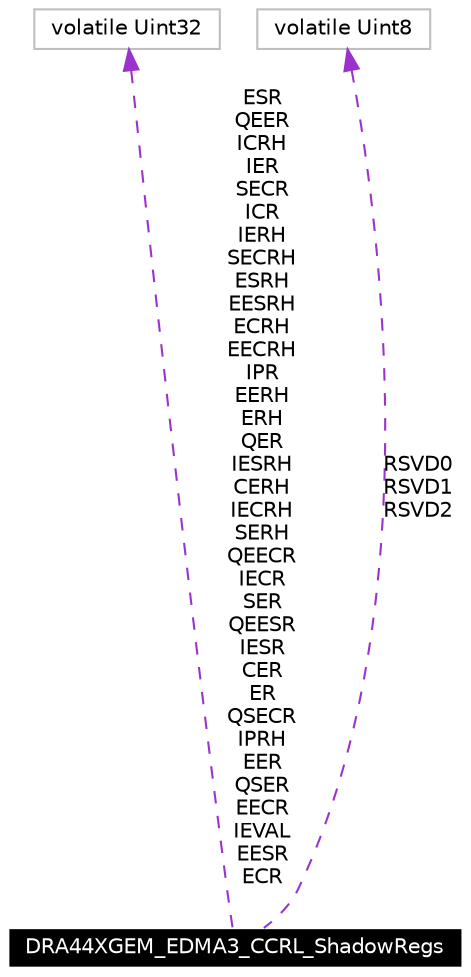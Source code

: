 digraph G
{
  edge [fontname="Helvetica",fontsize=10,labelfontname="Helvetica",labelfontsize=10];
  node [fontname="Helvetica",fontsize=10,shape=record];
  Node1 [label="DRA44XGEM_EDMA3_CCRL_ShadowRegs",height=0.2,width=0.4,color="white", fillcolor="black", style="filled" fontcolor="white"];
  Node2 -> Node1 [dir=back,color="darkorchid3",fontsize=10,style="dashed",label="ESR\nQEER\nICRH\nIER\nSECR\nICR\nIERH\nSECRH\nESRH\nEESRH\nECRH\nEECRH\nIPR\nEERH\nERH\nQER\nIESRH\nCERH\nIECRH\nSERH\nQEECR\nIECR\nSER\nQEESR\nIESR\nCER\nER\nQSECR\nIPRH\nEER\nQSER\nEECR\nIEVAL\nEESR\nECR",fontname="Helvetica"];
  Node2 [label="volatile Uint32",height=0.2,width=0.4,color="grey75", fillcolor="white", style="filled"];
  Node3 -> Node1 [dir=back,color="darkorchid3",fontsize=10,style="dashed",label="RSVD0\nRSVD1\nRSVD2",fontname="Helvetica"];
  Node3 [label="volatile Uint8",height=0.2,width=0.4,color="grey75", fillcolor="white", style="filled"];
}
